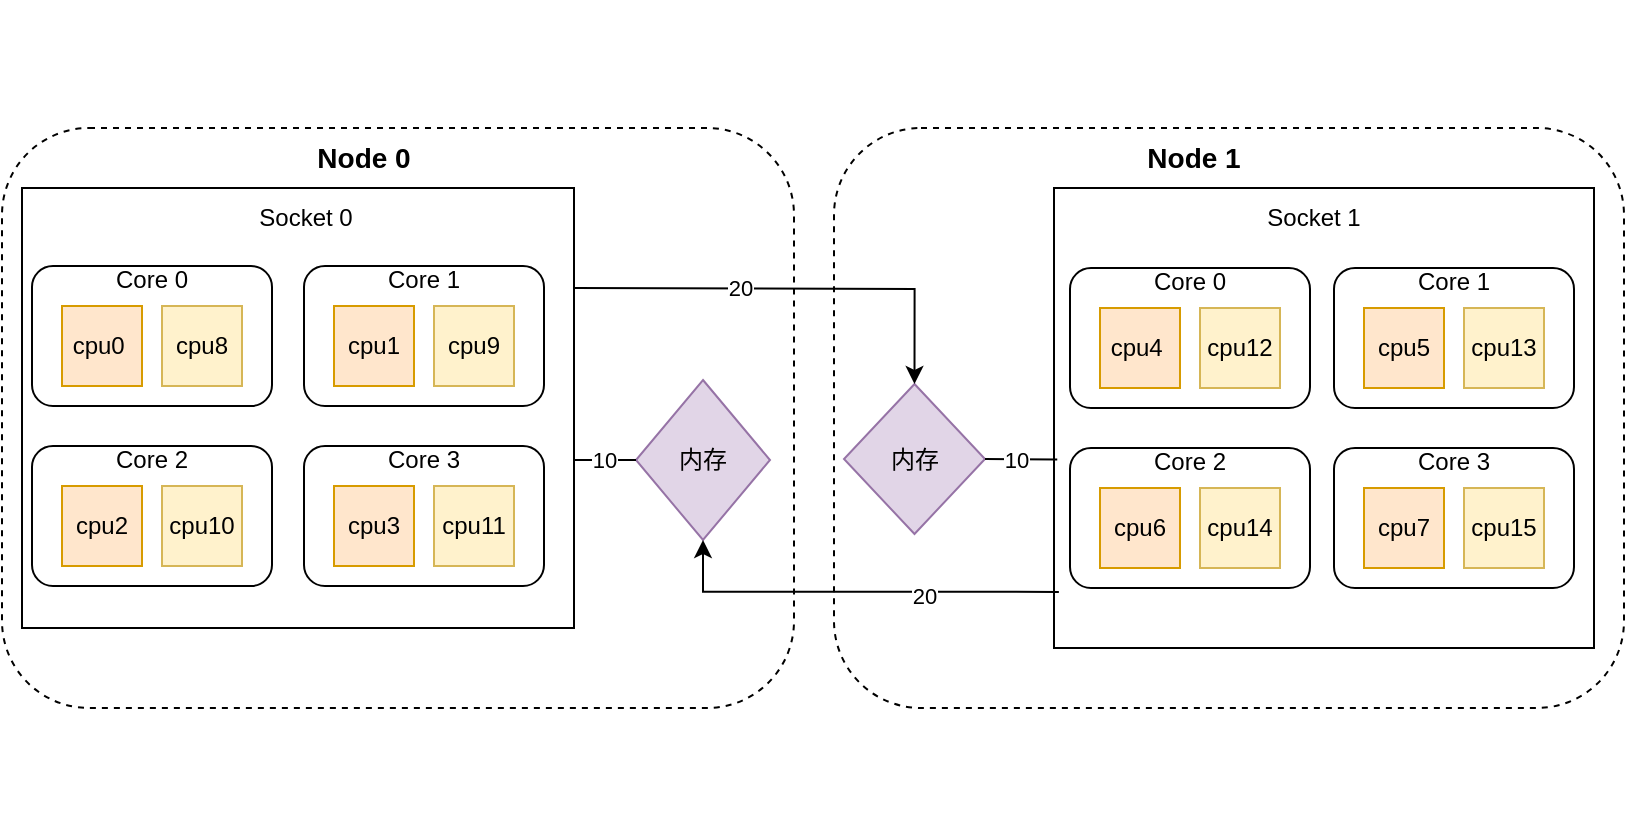 <mxfile version="21.6.2" type="github">
  <diagram name="第 1 页" id="vF9JEBEptnbXanVi1DID">
    <mxGraphModel dx="1050" dy="1718" grid="1" gridSize="10" guides="1" tooltips="1" connect="1" arrows="1" fold="1" page="1" pageScale="1" pageWidth="827" pageHeight="1169" math="0" shadow="0">
      <root>
        <mxCell id="0" />
        <mxCell id="1" parent="0" />
        <mxCell id="h1K6ifYwcRPTVIkXStoA-62" value="&lt;br&gt;&lt;br&gt;&lt;br&gt;&lt;br&gt;&lt;br&gt;&lt;br&gt;&lt;br&gt;&lt;br&gt;&lt;br&gt;&lt;br&gt;&lt;br&gt;&lt;br&gt;&lt;br&gt;&lt;br&gt;&lt;br&gt;&lt;br&gt;&lt;br&gt;&lt;br&gt;&lt;br&gt;&lt;br&gt;&lt;br&gt;&lt;br&gt;&lt;br&gt;&lt;br&gt;&lt;br&gt;&lt;br&gt;&lt;br&gt;&lt;br&gt;&lt;br&gt;" style="rounded=1;whiteSpace=wrap;html=1;dashed=1;" vertex="1" parent="1">
          <mxGeometry x="420" y="60" width="395" height="290" as="geometry" />
        </mxCell>
        <mxCell id="h1K6ifYwcRPTVIkXStoA-113" value="" style="rounded=0;whiteSpace=wrap;html=1;" vertex="1" parent="1">
          <mxGeometry x="530" y="90" width="270" height="230" as="geometry" />
        </mxCell>
        <mxCell id="h1K6ifYwcRPTVIkXStoA-1" value="&lt;br&gt;&lt;br&gt;&lt;br&gt;&lt;br&gt;&lt;br&gt;&lt;br&gt;&lt;br&gt;&lt;br&gt;&lt;br&gt;&lt;br&gt;&lt;br&gt;&lt;br&gt;&lt;br&gt;&lt;br&gt;&lt;br&gt;&lt;br&gt;&lt;br&gt;&lt;br&gt;&lt;br&gt;&lt;br&gt;&lt;br&gt;&lt;br&gt;&lt;br&gt;&lt;br&gt;&lt;br&gt;&lt;br&gt;&lt;br&gt;&lt;br&gt;&lt;br&gt;" style="rounded=1;whiteSpace=wrap;html=1;dashed=1;" vertex="1" parent="1">
          <mxGeometry x="4" y="60" width="396" height="290" as="geometry" />
        </mxCell>
        <mxCell id="h1K6ifYwcRPTVIkXStoA-109" value="" style="rounded=0;whiteSpace=wrap;html=1;" vertex="1" parent="1">
          <mxGeometry x="14" y="90" width="276" height="220" as="geometry" />
        </mxCell>
        <mxCell id="h1K6ifYwcRPTVIkXStoA-5" value="Core 0&lt;br&gt;&lt;br&gt;&lt;br&gt;&lt;br&gt;&lt;br&gt;" style="rounded=1;whiteSpace=wrap;html=1;" vertex="1" parent="1">
          <mxGeometry x="19" y="129" width="120" height="70" as="geometry" />
        </mxCell>
        <mxCell id="h1K6ifYwcRPTVIkXStoA-3" value="cpu0&amp;nbsp;" style="whiteSpace=wrap;html=1;aspect=fixed;fillColor=#ffe6cc;strokeColor=#d79b00;" vertex="1" parent="1">
          <mxGeometry x="34" y="149" width="40" height="40" as="geometry" />
        </mxCell>
        <mxCell id="h1K6ifYwcRPTVIkXStoA-4" value="cpu8" style="whiteSpace=wrap;html=1;aspect=fixed;fillColor=#fff2cc;strokeColor=#d6b656;" vertex="1" parent="1">
          <mxGeometry x="84" y="149" width="40" height="40" as="geometry" />
        </mxCell>
        <mxCell id="h1K6ifYwcRPTVIkXStoA-10" value="Core 1&lt;br&gt;&lt;br&gt;&lt;br&gt;&lt;br&gt;&lt;br&gt;" style="rounded=1;whiteSpace=wrap;html=1;" vertex="1" parent="1">
          <mxGeometry x="155" y="129" width="120" height="70" as="geometry" />
        </mxCell>
        <mxCell id="h1K6ifYwcRPTVIkXStoA-11" value="cpu1" style="whiteSpace=wrap;html=1;aspect=fixed;fillColor=#ffe6cc;strokeColor=#d79b00;" vertex="1" parent="1">
          <mxGeometry x="170" y="149" width="40" height="40" as="geometry" />
        </mxCell>
        <mxCell id="h1K6ifYwcRPTVIkXStoA-12" value="cpu9" style="whiteSpace=wrap;html=1;aspect=fixed;fillColor=#fff2cc;strokeColor=#d6b656;" vertex="1" parent="1">
          <mxGeometry x="220" y="149" width="40" height="40" as="geometry" />
        </mxCell>
        <mxCell id="h1K6ifYwcRPTVIkXStoA-13" value="Core 2&lt;br&gt;&lt;br&gt;&lt;br&gt;&lt;br&gt;&lt;br&gt;" style="rounded=1;whiteSpace=wrap;html=1;" vertex="1" parent="1">
          <mxGeometry x="19" y="219" width="120" height="70" as="geometry" />
        </mxCell>
        <mxCell id="h1K6ifYwcRPTVIkXStoA-14" value="cpu2" style="whiteSpace=wrap;html=1;aspect=fixed;fillColor=#ffe6cc;strokeColor=#d79b00;" vertex="1" parent="1">
          <mxGeometry x="34" y="239" width="40" height="40" as="geometry" />
        </mxCell>
        <mxCell id="h1K6ifYwcRPTVIkXStoA-15" value="cpu10" style="whiteSpace=wrap;html=1;aspect=fixed;fillColor=#fff2cc;strokeColor=#d6b656;" vertex="1" parent="1">
          <mxGeometry x="84" y="239" width="40" height="40" as="geometry" />
        </mxCell>
        <mxCell id="h1K6ifYwcRPTVIkXStoA-16" value="Core 3&lt;br&gt;&lt;br&gt;&lt;br&gt;&lt;br&gt;&lt;br&gt;" style="rounded=1;whiteSpace=wrap;html=1;" vertex="1" parent="1">
          <mxGeometry x="155" y="219" width="120" height="70" as="geometry" />
        </mxCell>
        <mxCell id="h1K6ifYwcRPTVIkXStoA-17" value="cpu3" style="whiteSpace=wrap;html=1;aspect=fixed;fillColor=#ffe6cc;strokeColor=#d79b00;" vertex="1" parent="1">
          <mxGeometry x="170" y="239" width="40" height="40" as="geometry" />
        </mxCell>
        <mxCell id="h1K6ifYwcRPTVIkXStoA-18" value="cpu11" style="whiteSpace=wrap;html=1;aspect=fixed;fillColor=#fff2cc;strokeColor=#d6b656;" vertex="1" parent="1">
          <mxGeometry x="220" y="239" width="40" height="40" as="geometry" />
        </mxCell>
        <mxCell id="h1K6ifYwcRPTVIkXStoA-61" value="Node 0" style="text;html=1;strokeColor=none;fillColor=none;align=center;verticalAlign=middle;whiteSpace=wrap;rounded=0;fontStyle=1;fontSize=14;" vertex="1" parent="1">
          <mxGeometry x="155" y="60" width="60" height="30" as="geometry" />
        </mxCell>
        <mxCell id="h1K6ifYwcRPTVIkXStoA-63" value="Core 0&lt;br&gt;&lt;br&gt;&lt;br&gt;&lt;br&gt;&lt;br&gt;" style="rounded=1;whiteSpace=wrap;html=1;" vertex="1" parent="1">
          <mxGeometry x="538" y="130" width="120" height="70" as="geometry" />
        </mxCell>
        <mxCell id="h1K6ifYwcRPTVIkXStoA-64" value="cpu4&amp;nbsp;" style="whiteSpace=wrap;html=1;aspect=fixed;fillColor=#ffe6cc;strokeColor=#d79b00;" vertex="1" parent="1">
          <mxGeometry x="553" y="150" width="40" height="40" as="geometry" />
        </mxCell>
        <mxCell id="h1K6ifYwcRPTVIkXStoA-65" value="cpu12" style="whiteSpace=wrap;html=1;aspect=fixed;fillColor=#fff2cc;strokeColor=#d6b656;" vertex="1" parent="1">
          <mxGeometry x="603" y="150" width="40" height="40" as="geometry" />
        </mxCell>
        <mxCell id="h1K6ifYwcRPTVIkXStoA-66" value="Core 1&lt;br&gt;&lt;br&gt;&lt;br&gt;&lt;br&gt;&lt;br&gt;" style="rounded=1;whiteSpace=wrap;html=1;" vertex="1" parent="1">
          <mxGeometry x="670" y="130" width="120" height="70" as="geometry" />
        </mxCell>
        <mxCell id="h1K6ifYwcRPTVIkXStoA-67" value="cpu5" style="whiteSpace=wrap;html=1;aspect=fixed;fillColor=#ffe6cc;strokeColor=#d79b00;" vertex="1" parent="1">
          <mxGeometry x="685" y="150" width="40" height="40" as="geometry" />
        </mxCell>
        <mxCell id="h1K6ifYwcRPTVIkXStoA-68" value="cpu13" style="whiteSpace=wrap;html=1;aspect=fixed;fillColor=#fff2cc;strokeColor=#d6b656;" vertex="1" parent="1">
          <mxGeometry x="735" y="150" width="40" height="40" as="geometry" />
        </mxCell>
        <mxCell id="h1K6ifYwcRPTVIkXStoA-69" value="Core 2&lt;br&gt;&lt;br&gt;&lt;br&gt;&lt;br&gt;&lt;br&gt;" style="rounded=1;whiteSpace=wrap;html=1;" vertex="1" parent="1">
          <mxGeometry x="538" y="220" width="120" height="70" as="geometry" />
        </mxCell>
        <mxCell id="h1K6ifYwcRPTVIkXStoA-70" value="cpu6" style="whiteSpace=wrap;html=1;aspect=fixed;fillColor=#ffe6cc;strokeColor=#d79b00;" vertex="1" parent="1">
          <mxGeometry x="553" y="240" width="40" height="40" as="geometry" />
        </mxCell>
        <mxCell id="h1K6ifYwcRPTVIkXStoA-71" value="cpu14" style="whiteSpace=wrap;html=1;aspect=fixed;fillColor=#fff2cc;strokeColor=#d6b656;" vertex="1" parent="1">
          <mxGeometry x="603" y="240" width="40" height="40" as="geometry" />
        </mxCell>
        <mxCell id="h1K6ifYwcRPTVIkXStoA-72" value="Core 3&lt;br&gt;&lt;br&gt;&lt;br&gt;&lt;br&gt;&lt;br&gt;" style="rounded=1;whiteSpace=wrap;html=1;" vertex="1" parent="1">
          <mxGeometry x="670" y="220" width="120" height="70" as="geometry" />
        </mxCell>
        <mxCell id="h1K6ifYwcRPTVIkXStoA-73" value="cpu7" style="whiteSpace=wrap;html=1;aspect=fixed;fillColor=#ffe6cc;strokeColor=#d79b00;" vertex="1" parent="1">
          <mxGeometry x="685" y="240" width="40" height="40" as="geometry" />
        </mxCell>
        <mxCell id="h1K6ifYwcRPTVIkXStoA-74" value="cpu15" style="whiteSpace=wrap;html=1;aspect=fixed;fillColor=#fff2cc;strokeColor=#d6b656;" vertex="1" parent="1">
          <mxGeometry x="735" y="240" width="40" height="40" as="geometry" />
        </mxCell>
        <mxCell id="h1K6ifYwcRPTVIkXStoA-105" value="Node 1" style="text;html=1;strokeColor=none;fillColor=none;align=center;verticalAlign=middle;whiteSpace=wrap;rounded=0;fontStyle=1;fontSize=14;" vertex="1" parent="1">
          <mxGeometry x="570" y="60" width="60" height="30" as="geometry" />
        </mxCell>
        <mxCell id="h1K6ifYwcRPTVIkXStoA-107" value="内存" style="rhombus;whiteSpace=wrap;html=1;fillColor=#e1d5e7;strokeColor=#9673a6;" vertex="1" parent="1">
          <mxGeometry x="321" y="186" width="67" height="80" as="geometry" />
        </mxCell>
        <mxCell id="h1K6ifYwcRPTVIkXStoA-110" value="Socket 0" style="text;html=1;strokeColor=none;fillColor=none;align=center;verticalAlign=middle;whiteSpace=wrap;rounded=0;" vertex="1" parent="1">
          <mxGeometry x="126" y="90" width="60" height="30" as="geometry" />
        </mxCell>
        <mxCell id="h1K6ifYwcRPTVIkXStoA-114" value="Socket 1" style="text;html=1;strokeColor=none;fillColor=none;align=center;verticalAlign=middle;whiteSpace=wrap;rounded=0;" vertex="1" parent="1">
          <mxGeometry x="630" y="90" width="60" height="30" as="geometry" />
        </mxCell>
        <mxCell id="h1K6ifYwcRPTVIkXStoA-115" value="内存" style="rhombus;whiteSpace=wrap;html=1;fillColor=#e1d5e7;strokeColor=#9673a6;" vertex="1" parent="1">
          <mxGeometry x="425" y="188" width="70.5" height="75" as="geometry" />
        </mxCell>
        <mxCell id="h1K6ifYwcRPTVIkXStoA-116" value="" style="endArrow=none;html=1;rounded=0;entryX=0.006;entryY=0.59;entryDx=0;entryDy=0;entryPerimeter=0;exitX=1;exitY=0.5;exitDx=0;exitDy=0;" edge="1" parent="1" source="h1K6ifYwcRPTVIkXStoA-115" target="h1K6ifYwcRPTVIkXStoA-113">
          <mxGeometry width="50" height="50" relative="1" as="geometry">
            <mxPoint x="390" y="320" as="sourcePoint" />
            <mxPoint x="440" y="270" as="targetPoint" />
          </mxGeometry>
        </mxCell>
        <mxCell id="h1K6ifYwcRPTVIkXStoA-120" value="10" style="edgeLabel;html=1;align=center;verticalAlign=middle;resizable=0;points=[];" vertex="1" connectable="0" parent="h1K6ifYwcRPTVIkXStoA-116">
          <mxGeometry x="-0.13" y="-3" relative="1" as="geometry">
            <mxPoint y="-3" as="offset" />
          </mxGeometry>
        </mxCell>
        <mxCell id="h1K6ifYwcRPTVIkXStoA-118" value="" style="endArrow=none;html=1;rounded=0;entryX=0;entryY=0.5;entryDx=0;entryDy=0;exitX=1;exitY=0.618;exitDx=0;exitDy=0;exitPerimeter=0;" edge="1" parent="1" source="h1K6ifYwcRPTVIkXStoA-109" target="h1K6ifYwcRPTVIkXStoA-107">
          <mxGeometry width="50" height="50" relative="1" as="geometry">
            <mxPoint x="430" y="320" as="sourcePoint" />
            <mxPoint x="480" y="270" as="targetPoint" />
          </mxGeometry>
        </mxCell>
        <mxCell id="h1K6ifYwcRPTVIkXStoA-119" value="10" style="edgeLabel;html=1;align=center;verticalAlign=middle;resizable=0;points=[];" vertex="1" connectable="0" parent="h1K6ifYwcRPTVIkXStoA-118">
          <mxGeometry x="-0.019" relative="1" as="geometry">
            <mxPoint as="offset" />
          </mxGeometry>
        </mxCell>
        <mxCell id="h1K6ifYwcRPTVIkXStoA-122" value="" style="endArrow=classic;html=1;rounded=0;edgeStyle=orthogonalEdgeStyle;entryX=0.5;entryY=0;entryDx=0;entryDy=0;" edge="1" parent="1" target="h1K6ifYwcRPTVIkXStoA-115">
          <mxGeometry width="50" height="50" relative="1" as="geometry">
            <mxPoint x="290" y="140" as="sourcePoint" />
            <mxPoint x="340" y="90" as="targetPoint" />
          </mxGeometry>
        </mxCell>
        <mxCell id="h1K6ifYwcRPTVIkXStoA-123" value="20" style="edgeLabel;html=1;align=center;verticalAlign=middle;resizable=0;points=[];" vertex="1" connectable="0" parent="h1K6ifYwcRPTVIkXStoA-122">
          <mxGeometry x="-0.236" y="-2" relative="1" as="geometry">
            <mxPoint y="-2" as="offset" />
          </mxGeometry>
        </mxCell>
        <mxCell id="h1K6ifYwcRPTVIkXStoA-125" value="" style="endArrow=classic;html=1;rounded=0;exitX=0.009;exitY=0.878;exitDx=0;exitDy=0;exitPerimeter=0;edgeStyle=orthogonalEdgeStyle;entryX=0.5;entryY=1;entryDx=0;entryDy=0;" edge="1" parent="1" source="h1K6ifYwcRPTVIkXStoA-113" target="h1K6ifYwcRPTVIkXStoA-107">
          <mxGeometry width="50" height="50" relative="1" as="geometry">
            <mxPoint x="430" y="320" as="sourcePoint" />
            <mxPoint x="480" y="270" as="targetPoint" />
            <Array as="points">
              <mxPoint x="355" y="292" />
            </Array>
          </mxGeometry>
        </mxCell>
        <mxCell id="h1K6ifYwcRPTVIkXStoA-126" value="20" style="edgeLabel;html=1;align=center;verticalAlign=middle;resizable=0;points=[];" vertex="1" connectable="0" parent="h1K6ifYwcRPTVIkXStoA-125">
          <mxGeometry x="-0.331" y="2" relative="1" as="geometry">
            <mxPoint as="offset" />
          </mxGeometry>
        </mxCell>
      </root>
    </mxGraphModel>
  </diagram>
</mxfile>
